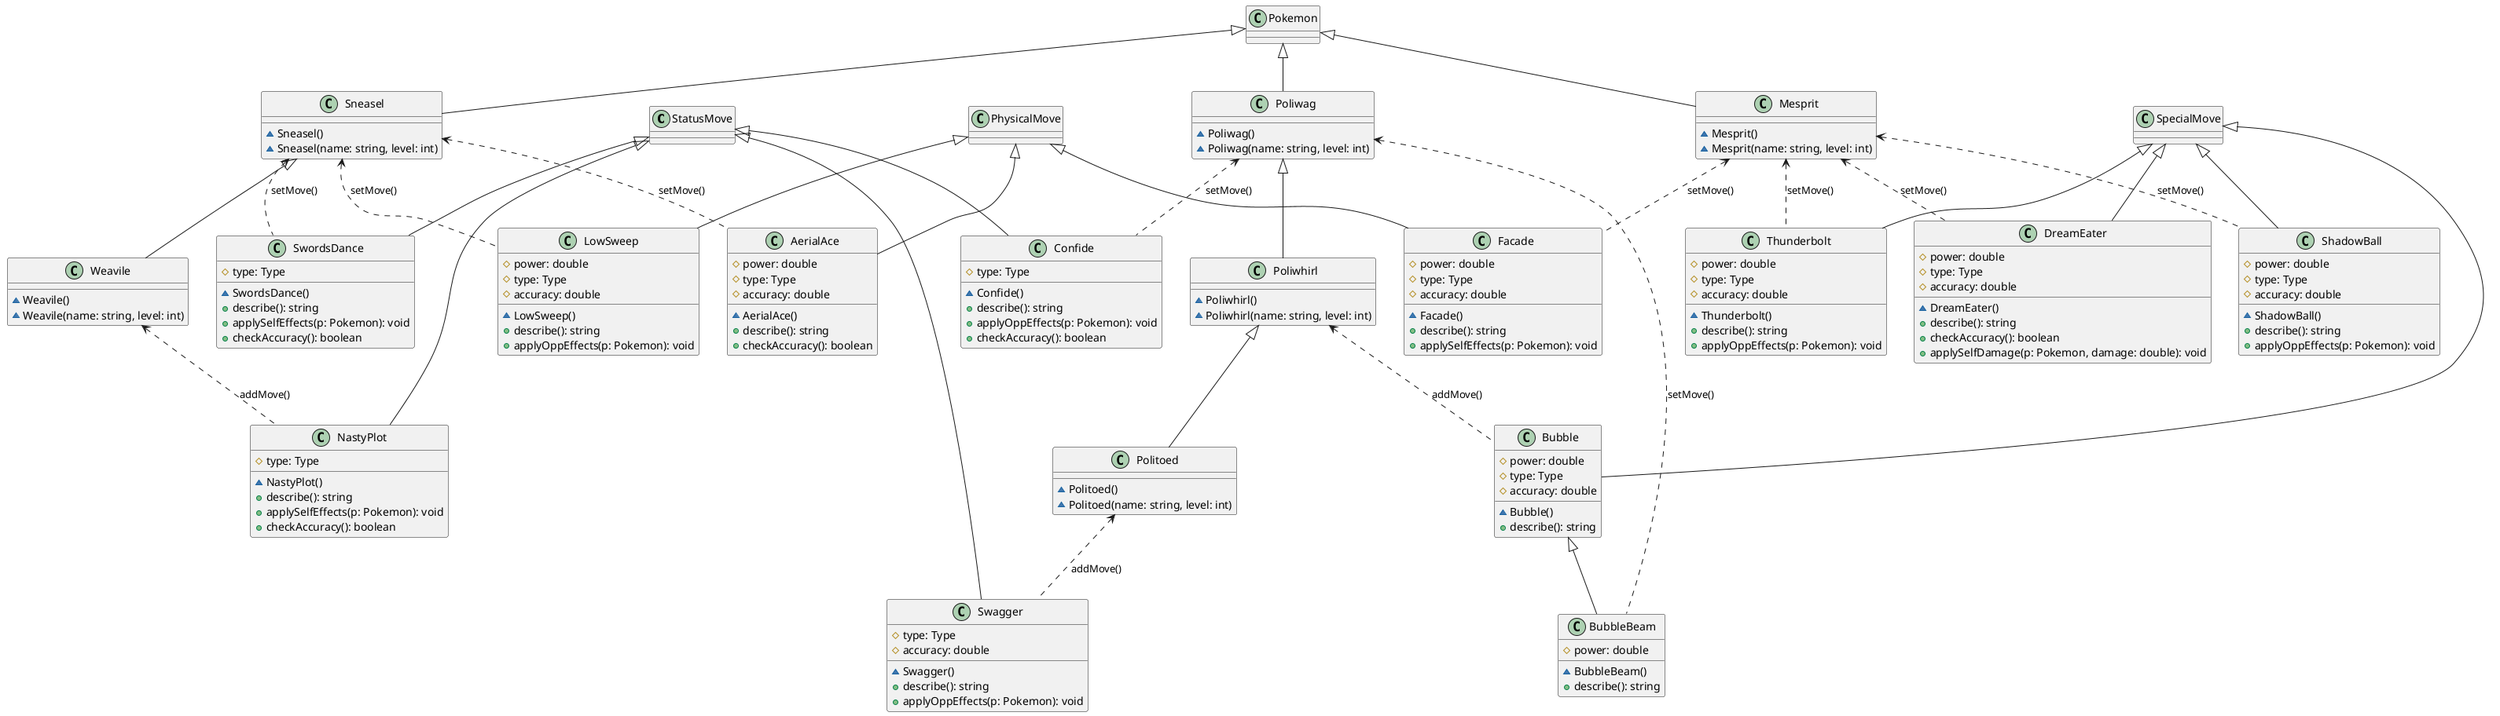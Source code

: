 @startuml name
StatusMove <|-- SwordsDance
StatusMove <|-- NastyPlot
StatusMove <|-- Confide
StatusMove <|-- Swagger

PhysicalMove <|-- Facade
PhysicalMove <|-- LowSweep
PhysicalMove <|-- AerialAce

SpecialMove <|-- ShadowBall
SpecialMove <|-- Thunderbolt
SpecialMove <|-- DreamEater
SpecialMove <|-- Bubble
Bubble <|-- BubbleBeam

Pokemon <|-- Mesprit
Pokemon <|-- Sneasel
Sneasel <|--Weavile
Pokemon <|-- Poliwag
Poliwag <|-- Poliwhirl
Poliwhirl <|-- Politoed

Mesprit <.. ShadowBall : setMove()
Mesprit <.. Facade : setMove()
Mesprit <.. Thunderbolt : setMove()
Mesprit <.. DreamEater : setMove()

Sneasel <.. LowSweep : setMove()
Sneasel <.. AerialAce : setMove()
Sneasel <.. SwordsDance : setMove()

Weavile <.. NastyPlot : addMove()

Poliwag <.. BubbleBeam : setMove()
Poliwag <.. Confide : setMove()

Poliwhirl <.. Bubble : addMove()

Politoed <.. Swagger : addMove()

class BubbleBeam {
    #power: double
    ~BubbleBeam()
    +describe(): string
}

class Bubble {
    #power: double
    #type: Type
    #accuracy: double
    ~Bubble()
    +describe(): string
}

class DreamEater {
    #power: double
    #type: Type
    #accuracy: double
    ~DreamEater()
    +describe(): string
    +checkAccuracy(): boolean
    +applySelfDamage(p: Pokemon, damage: double): void
}

class Thunderbolt {
    #power: double
    #type: Type
    #accuracy: double
    ~Thunderbolt()
    +describe(): string
    +applyOppEffects(p: Pokemon): void
}

class ShadowBall {
    #power: double
    #type: Type
    #accuracy: double
    ~ShadowBall()
    +describe(): string
    +applyOppEffects(p: Pokemon): void
}

class AerialAce {
    #power: double
    #type: Type
    #accuracy: double
    ~AerialAce()
    +describe(): string
    +checkAccuracy(): boolean
}

class LowSweep {
    #power: double
    #type: Type
    #accuracy: double
    ~LowSweep()
    +describe(): string
    +applyOppEffects(p: Pokemon): void
}

class Facade {
    #power: double
    #type: Type
    #accuracy: double
    ~Facade()
    +describe(): string
    +applySelfEffects(p: Pokemon): void
}

class Swagger {
    #type: Type
    #accuracy: double
    ~Swagger()
    +describe(): string
    +applyOppEffects(p: Pokemon): void
}

class Confide {
    #type: Type
    ~Confide()
    +describe(): string
    +applyOppEffects(p: Pokemon): void
    +checkAccuracy(): boolean
}

class NastyPlot {
    #type: Type
    ~NastyPlot()
    +describe(): string
    +applySelfEffects(p: Pokemon): void
    +checkAccuracy(): boolean
}

class SwordsDance {
    #type: Type
    ~SwordsDance()
    +describe(): string
    +applySelfEffects(p: Pokemon): void
    +checkAccuracy(): boolean
}

class Mesprit {
    ~Mesprit()
    ~Mesprit(name: string, level: int)
}

class Sneasel {
    ~Sneasel()
    ~Sneasel(name: string, level: int)
}

class Weavile {
    ~Weavile()
    ~Weavile(name: string, level: int)
}

class Poliwag {
    ~Poliwag()
    ~Poliwag(name: string, level: int)
}

class Poliwhirl {
    ~Poliwhirl()
    ~Poliwhirl(name: string, level: int)
}

class Politoed {
    ~Politoed()
    ~Politoed(name: string, level: int)
}
@enduml